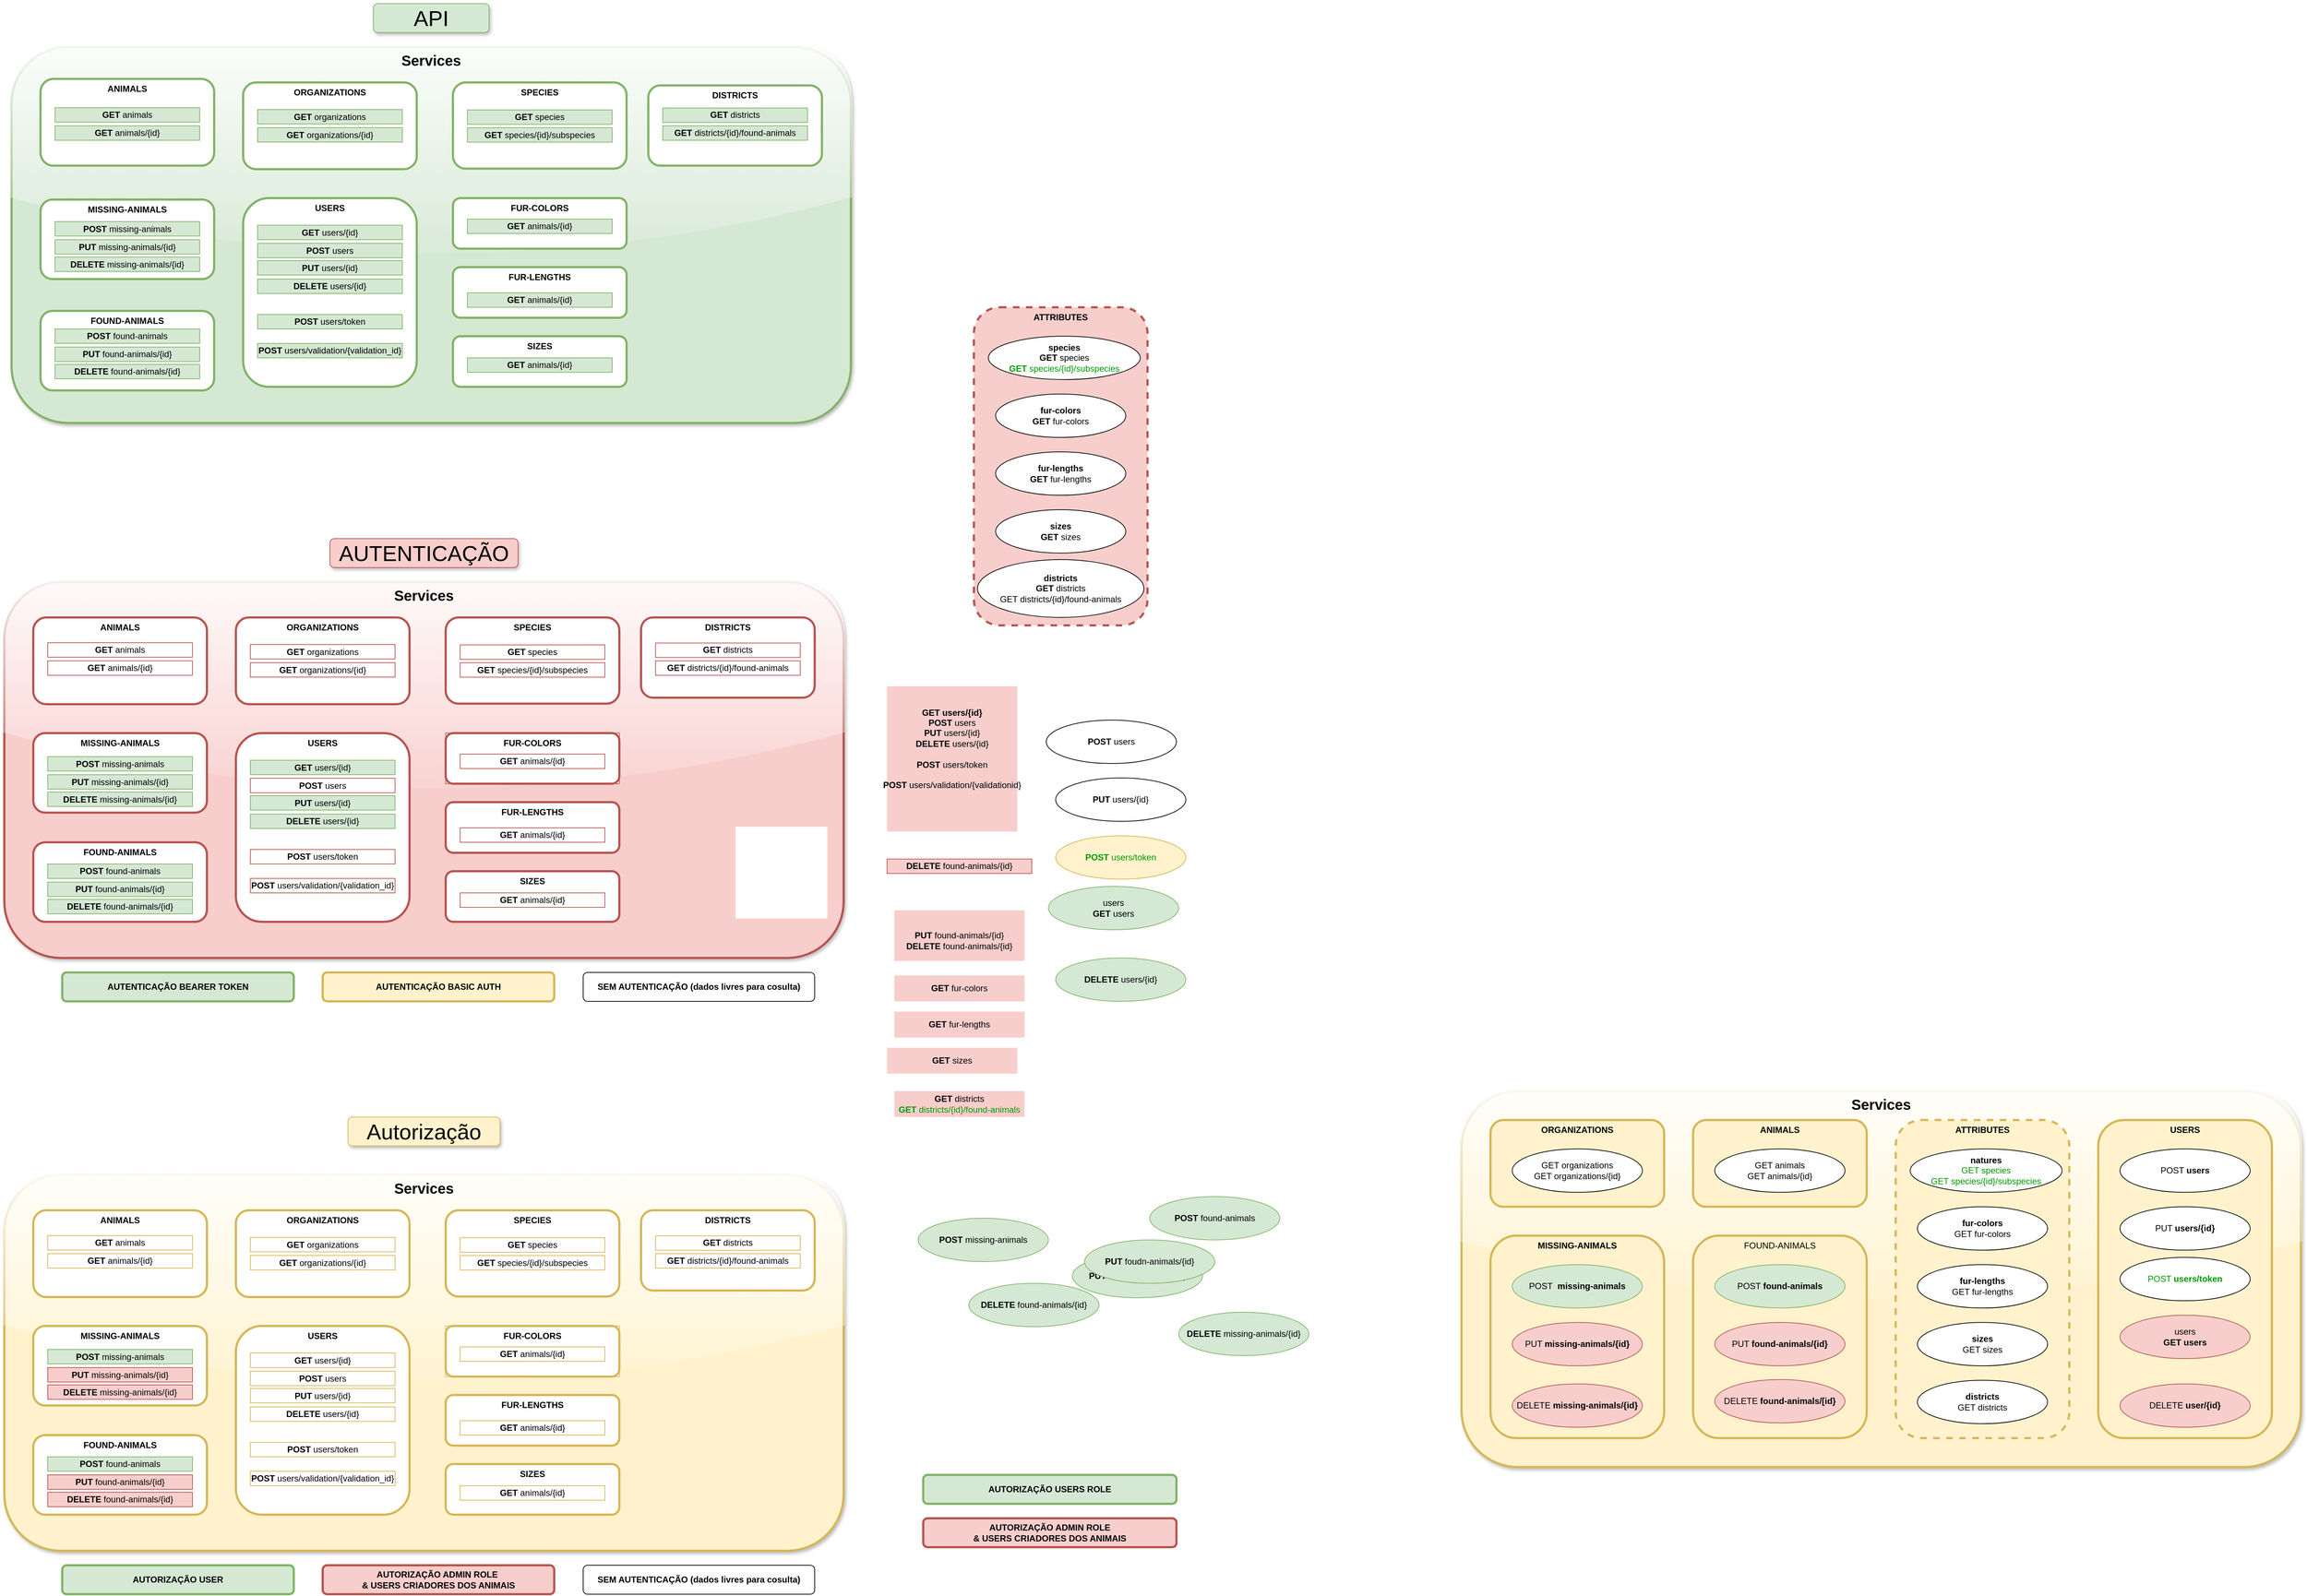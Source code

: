 <mxfile version="12.9.13" type="device"><diagram id="he8Y9W-l-CtBFMt19x_J" name="Page-1"><mxGraphModel dx="3464" dy="1343" grid="1" gridSize="10" guides="1" tooltips="1" connect="1" arrows="1" fold="1" page="1" pageScale="1" pageWidth="827" pageHeight="1169" math="0" shadow="0"><root><mxCell id="0"/><mxCell id="1" parent="0"/><mxCell id="2PmF6Wx8AGMX61B_a49G-37" value="API" style="text;html=1;strokeColor=#82b366;fillColor=#d5e8d4;align=center;verticalAlign=middle;whiteSpace=wrap;rounded=1;fontSize=30;glass=0;shadow=1;comic=0;" parent="1" vertex="1"><mxGeometry x="-1090" y="60" width="160" height="40" as="geometry"/></mxCell><mxCell id="37oF7Rack4nsO3wwHJq0-63" value="&lt;font style=&quot;font-size: 20px&quot;&gt;&lt;b&gt;Services&lt;/b&gt;&lt;/font&gt;" style="rounded=1;whiteSpace=wrap;html=1;strokeWidth=3;fillColor=#f8cecc;verticalAlign=top;strokeColor=#b85450;glass=1;shadow=1;comic=0;" parent="1" vertex="1"><mxGeometry x="-1600" y="860" width="1160" height="520" as="geometry"/></mxCell><mxCell id="37oF7Rack4nsO3wwHJq0-65" value="&lt;b&gt;DELETE&amp;nbsp;&lt;/b&gt;missing-animals/{id}" style="ellipse;whiteSpace=wrap;html=1;fillColor=#d5e8d4;strokeColor=#82b366;" parent="1" vertex="1"><mxGeometry x="23" y="1870" width="180" height="60" as="geometry"/></mxCell><mxCell id="37oF7Rack4nsO3wwHJq0-78" value="&lt;b&gt;ATTRIBUTES&lt;/b&gt;" style="rounded=1;whiteSpace=wrap;html=1;fillColor=#f8cecc;strokeColor=#b85450;strokeWidth=3;verticalAlign=top;dashed=1;" parent="1" vertex="1"><mxGeometry x="-260" y="480" width="240" height="440" as="geometry"/></mxCell><mxCell id="37oF7Rack4nsO3wwHJq0-79" value="&lt;b&gt;species&lt;/b&gt;&lt;br&gt;&lt;b&gt;GET &lt;/b&gt;species&lt;br&gt;&lt;font color=&quot;#009900&quot;&gt;&lt;b&gt;GET &lt;/b&gt;species/{id}/subspecies&lt;/font&gt;" style="ellipse;whiteSpace=wrap;html=1;" parent="1" vertex="1"><mxGeometry x="-240" y="520" width="210" height="60" as="geometry"/></mxCell><mxCell id="37oF7Rack4nsO3wwHJq0-80" value="&lt;b&gt;fur-lengths&lt;/b&gt;&lt;br&gt;&lt;b&gt;GET&lt;/b&gt; fur-lengths" style="ellipse;whiteSpace=wrap;html=1;" parent="1" vertex="1"><mxGeometry x="-230" y="680" width="180" height="60" as="geometry"/></mxCell><mxCell id="37oF7Rack4nsO3wwHJq0-81" value="&lt;b&gt;fur-colors&lt;/b&gt;&lt;br&gt;&lt;b&gt;GET &lt;/b&gt;fur-colors" style="ellipse;whiteSpace=wrap;html=1;" parent="1" vertex="1"><mxGeometry x="-230" y="600" width="180" height="60" as="geometry"/></mxCell><mxCell id="37oF7Rack4nsO3wwHJq0-82" value="&lt;b&gt;sizes&lt;/b&gt;&lt;br&gt;&lt;b&gt;GET &lt;/b&gt;sizes" style="ellipse;whiteSpace=wrap;html=1;" parent="1" vertex="1"><mxGeometry x="-230" y="760" width="180" height="60" as="geometry"/></mxCell><mxCell id="37oF7Rack4nsO3wwHJq0-83" value="&lt;b&gt;districts&lt;/b&gt;&lt;br&gt;&lt;b&gt;GET &lt;/b&gt;districts&lt;br&gt;GET districts/{id}/found-animals" style="ellipse;whiteSpace=wrap;html=1;" parent="1" vertex="1"><mxGeometry x="-255" y="829" width="230" height="80" as="geometry"/></mxCell><mxCell id="37oF7Rack4nsO3wwHJq0-85" value="&lt;b&gt;POST&amp;nbsp;&lt;/b&gt;users" style="ellipse;whiteSpace=wrap;html=1;" parent="1" vertex="1"><mxGeometry x="-160" y="1051" width="180" height="60" as="geometry"/></mxCell><mxCell id="37oF7Rack4nsO3wwHJq0-86" value="&lt;b&gt;DELETE &lt;/b&gt;users/{id}" style="ellipse;whiteSpace=wrap;html=1;fillColor=#d5e8d4;strokeColor=#82b366;" parent="1" vertex="1"><mxGeometry x="-147" y="1380" width="180" height="60" as="geometry"/></mxCell><mxCell id="37oF7Rack4nsO3wwHJq0-87" value="&lt;b&gt;PUT&amp;nbsp;&lt;/b&gt;users/{id}" style="ellipse;whiteSpace=wrap;html=1;" parent="1" vertex="1"><mxGeometry x="-147" y="1131" width="180" height="60" as="geometry"/></mxCell><mxCell id="37oF7Rack4nsO3wwHJq0-88" value="&lt;b&gt;POST &lt;/b&gt;users/token" style="ellipse;whiteSpace=wrap;html=1;fillColor=#fff2cc;strokeColor=#d6b656;fontColor=#009900;" parent="1" vertex="1"><mxGeometry x="-147" y="1211" width="180" height="60" as="geometry"/></mxCell><mxCell id="37oF7Rack4nsO3wwHJq0-89" value="users&lt;br&gt;&lt;b&gt;GET&lt;/b&gt; users" style="ellipse;whiteSpace=wrap;html=1;fillColor=#d5e8d4;strokeColor=#82b366;" parent="1" vertex="1"><mxGeometry x="-157" y="1281" width="180" height="60" as="geometry"/></mxCell><mxCell id="37oF7Rack4nsO3wwHJq0-90" value="&lt;b&gt;POST &lt;/b&gt;missing-animals" style="ellipse;whiteSpace=wrap;html=1;fillColor=#d5e8d4;strokeColor=#82b366;" parent="1" vertex="1"><mxGeometry x="-337" y="1740" width="180" height="60" as="geometry"/></mxCell><mxCell id="37oF7Rack4nsO3wwHJq0-91" value="&lt;b&gt;PUT&amp;nbsp;&lt;/b&gt;missing-animals/{id}" style="ellipse;whiteSpace=wrap;html=1;fillColor=#d5e8d4;strokeColor=#82b366;" parent="1" vertex="1"><mxGeometry x="-124" y="1790" width="180" height="60" as="geometry"/></mxCell><mxCell id="37oF7Rack4nsO3wwHJq0-75" value="&lt;b&gt;POST &lt;/b&gt;found-animals" style="ellipse;whiteSpace=wrap;html=1;fillColor=#d5e8d4;strokeColor=#82b366;" parent="1" vertex="1"><mxGeometry x="-17" y="1710" width="180" height="60" as="geometry"/></mxCell><mxCell id="37oF7Rack4nsO3wwHJq0-76" value="&lt;b&gt;DELETE &lt;/b&gt;found-animals/{id}" style="ellipse;whiteSpace=wrap;html=1;fillColor=#d5e8d4;strokeColor=#82b366;" parent="1" vertex="1"><mxGeometry x="-267" y="1830" width="180" height="60" as="geometry"/></mxCell><mxCell id="37oF7Rack4nsO3wwHJq0-77" value="&lt;b&gt;PUT&amp;nbsp;&lt;/b&gt;foudn-animals/{id}" style="ellipse;whiteSpace=wrap;html=1;fillColor=#d5e8d4;strokeColor=#82b366;" parent="1" vertex="1"><mxGeometry x="-107" y="1770" width="180" height="60" as="geometry"/></mxCell><mxCell id="37oF7Rack4nsO3wwHJq0-93" value="&lt;font style=&quot;font-size: 20px&quot;&gt;&lt;b&gt;Services&lt;/b&gt;&lt;/font&gt;" style="rounded=1;whiteSpace=wrap;html=1;strokeWidth=3;fillColor=#fff2cc;verticalAlign=top;strokeColor=#d6b656;glass=1;shadow=1;comic=0;" parent="1" vertex="1"><mxGeometry x="414" y="1564.16" width="1160" height="520" as="geometry"/></mxCell><mxCell id="37oF7Rack4nsO3wwHJq0-94" value="&lt;b&gt;MISSING-ANIMALS&lt;/b&gt;" style="rounded=1;whiteSpace=wrap;html=1;fillColor=#fff2cc;strokeColor=#d6b656;strokeWidth=3;verticalAlign=top;" parent="1" vertex="1"><mxGeometry x="454" y="1764.16" width="240" height="280" as="geometry"/></mxCell><mxCell id="37oF7Rack4nsO3wwHJq0-95" value="DELETE &lt;b&gt;missing-animals/{id}&lt;/b&gt;" style="ellipse;whiteSpace=wrap;html=1;fillColor=#f8cecc;strokeColor=#b85450;" parent="1" vertex="1"><mxGeometry x="484" y="1969.16" width="180" height="60" as="geometry"/></mxCell><mxCell id="37oF7Rack4nsO3wwHJq0-96" value="" style="group;strokeColor=none;" parent="1" vertex="1" connectable="0"><mxGeometry x="734" y="1604.16" width="240" height="120" as="geometry"/></mxCell><mxCell id="37oF7Rack4nsO3wwHJq0-97" value="&lt;b&gt;ANIMALS&lt;/b&gt;" style="rounded=1;whiteSpace=wrap;html=1;fillColor=#fff2cc;strokeColor=#d6b656;strokeWidth=3;verticalAlign=top;" parent="37oF7Rack4nsO3wwHJq0-96" vertex="1"><mxGeometry width="240" height="120" as="geometry"/></mxCell><mxCell id="37oF7Rack4nsO3wwHJq0-98" value="GET animals&lt;br&gt;GET animals/{id}" style="ellipse;whiteSpace=wrap;html=1;" parent="37oF7Rack4nsO3wwHJq0-96" vertex="1"><mxGeometry x="30" y="40" width="180" height="60" as="geometry"/></mxCell><mxCell id="37oF7Rack4nsO3wwHJq0-99" value="ORGANIZATIONS" style="group;fillColor=#fff2cc;strokeColor=#d6b656;fontStyle=1;strokeWidth=3;rounded=1;" parent="1" vertex="1" connectable="0"><mxGeometry x="454" y="1604.16" width="240" height="120" as="geometry"/></mxCell><mxCell id="37oF7Rack4nsO3wwHJq0-100" value="Autorização" style="text;html=1;strokeColor=#d6b656;fillColor=#fff2cc;align=center;verticalAlign=middle;whiteSpace=wrap;rounded=1;fontSize=30;glass=0;shadow=1;comic=0;" parent="1" vertex="1"><mxGeometry x="-1125" y="1600" width="210" height="40" as="geometry"/></mxCell><mxCell id="37oF7Rack4nsO3wwHJq0-101" value="FOUND-ANIMALS" style="group;fillColor=#fff2cc;strokeColor=#d6b656;rounded=1;strokeWidth=3;" parent="1" vertex="1" connectable="0"><mxGeometry x="734" y="1764.16" width="240" height="280" as="geometry"/></mxCell><mxCell id="37oF7Rack4nsO3wwHJq0-102" value="&lt;b&gt;ATTRIBUTES&lt;/b&gt;" style="rounded=1;whiteSpace=wrap;html=1;fillColor=#fff2cc;strokeColor=#d6b656;strokeWidth=3;verticalAlign=top;dashed=1;" parent="1" vertex="1"><mxGeometry x="1014" y="1604.16" width="240" height="440" as="geometry"/></mxCell><mxCell id="37oF7Rack4nsO3wwHJq0-103" value="&lt;b&gt;natures&lt;/b&gt;&lt;br&gt;&lt;font color=&quot;#009900&quot;&gt;GET species&lt;/font&gt;&lt;br&gt;&lt;font color=&quot;#009900&quot;&gt;GET species/{id}/subspecies&lt;/font&gt;" style="ellipse;whiteSpace=wrap;html=1;" parent="1" vertex="1"><mxGeometry x="1034" y="1644.16" width="210" height="60" as="geometry"/></mxCell><mxCell id="37oF7Rack4nsO3wwHJq0-104" value="&lt;b&gt;fur-lengths&lt;/b&gt;&lt;br&gt;GET fur-lengths" style="ellipse;whiteSpace=wrap;html=1;" parent="1" vertex="1"><mxGeometry x="1044" y="1804.16" width="180" height="60" as="geometry"/></mxCell><mxCell id="37oF7Rack4nsO3wwHJq0-105" value="&lt;b&gt;fur-colors&lt;/b&gt;&lt;br&gt;GET fur-colors" style="ellipse;whiteSpace=wrap;html=1;" parent="1" vertex="1"><mxGeometry x="1044" y="1724.16" width="180" height="60" as="geometry"/></mxCell><mxCell id="37oF7Rack4nsO3wwHJq0-106" value="&lt;b&gt;sizes&lt;/b&gt;&lt;br&gt;GET sizes" style="ellipse;whiteSpace=wrap;html=1;" parent="1" vertex="1"><mxGeometry x="1044" y="1884.16" width="180" height="60" as="geometry"/></mxCell><mxCell id="37oF7Rack4nsO3wwHJq0-107" value="&lt;b&gt;districts&lt;/b&gt;&lt;br&gt;GET districts" style="ellipse;whiteSpace=wrap;html=1;" parent="1" vertex="1"><mxGeometry x="1044" y="1964.16" width="180" height="60" as="geometry"/></mxCell><mxCell id="37oF7Rack4nsO3wwHJq0-108" value="&lt;b&gt;USERS&lt;/b&gt;" style="rounded=1;whiteSpace=wrap;html=1;fillColor=#fff2cc;strokeColor=#d6b656;strokeWidth=3;verticalAlign=top;" parent="1" vertex="1"><mxGeometry x="1294" y="1604.16" width="240" height="440" as="geometry"/></mxCell><mxCell id="37oF7Rack4nsO3wwHJq0-109" value="POST &lt;b&gt;users&lt;/b&gt;" style="ellipse;whiteSpace=wrap;html=1;" parent="1" vertex="1"><mxGeometry x="1324" y="1644.16" width="180" height="60" as="geometry"/></mxCell><mxCell id="37oF7Rack4nsO3wwHJq0-110" value="DELETE &lt;b&gt;user/{id}&lt;/b&gt;" style="ellipse;whiteSpace=wrap;html=1;fillColor=#f8cecc;strokeColor=#b85450;" parent="1" vertex="1"><mxGeometry x="1324" y="1969.16" width="180" height="60" as="geometry"/></mxCell><mxCell id="37oF7Rack4nsO3wwHJq0-111" value="PUT &lt;b&gt;users/{id}&lt;/b&gt;" style="ellipse;whiteSpace=wrap;html=1;" parent="1" vertex="1"><mxGeometry x="1324" y="1724.16" width="180" height="60" as="geometry"/></mxCell><mxCell id="37oF7Rack4nsO3wwHJq0-112" value="&lt;font color=&quot;#009900&quot;&gt;POST &lt;b&gt;users/token&lt;/b&gt;&lt;/font&gt;" style="ellipse;whiteSpace=wrap;html=1;" parent="1" vertex="1"><mxGeometry x="1324" y="1794.16" width="180" height="60" as="geometry"/></mxCell><mxCell id="37oF7Rack4nsO3wwHJq0-113" value="users&lt;br&gt;&lt;b&gt;GET users&lt;/b&gt;" style="ellipse;whiteSpace=wrap;html=1;fillColor=#f8cecc;strokeColor=#b85450;" parent="1" vertex="1"><mxGeometry x="1324" y="1874.16" width="180" height="60" as="geometry"/></mxCell><mxCell id="37oF7Rack4nsO3wwHJq0-114" value="POST&amp;nbsp;&lt;b&gt;&amp;nbsp;missing-animals&lt;/b&gt;" style="ellipse;whiteSpace=wrap;html=1;fillColor=#d5e8d4;strokeColor=#82b366;" parent="1" vertex="1"><mxGeometry x="484" y="1804.16" width="180" height="60" as="geometry"/></mxCell><mxCell id="37oF7Rack4nsO3wwHJq0-115" value="PUT &lt;b&gt;missing-animals/{id}&lt;/b&gt;" style="ellipse;whiteSpace=wrap;html=1;fillColor=#f8cecc;strokeColor=#b85450;" parent="1" vertex="1"><mxGeometry x="484" y="1884.16" width="180" height="60" as="geometry"/></mxCell><mxCell id="37oF7Rack4nsO3wwHJq0-116" value="POST &lt;b&gt;found-animals&lt;/b&gt;" style="ellipse;whiteSpace=wrap;html=1;fillColor=#d5e8d4;strokeColor=#82b366;" parent="1" vertex="1"><mxGeometry x="764" y="1804.16" width="180" height="60" as="geometry"/></mxCell><mxCell id="37oF7Rack4nsO3wwHJq0-117" value="DELETE &lt;b&gt;found-animals/[id}&lt;/b&gt;" style="ellipse;whiteSpace=wrap;html=1;fillColor=#f8cecc;strokeColor=#b85450;" parent="1" vertex="1"><mxGeometry x="764" y="1963.16" width="180" height="60" as="geometry"/></mxCell><mxCell id="37oF7Rack4nsO3wwHJq0-118" value="PUT &lt;b&gt;found-animals/{id}&lt;/b&gt;" style="ellipse;whiteSpace=wrap;html=1;fillColor=#f8cecc;strokeColor=#b85450;" parent="1" vertex="1"><mxGeometry x="764" y="1884.16" width="180" height="60" as="geometry"/></mxCell><mxCell id="37oF7Rack4nsO3wwHJq0-119" value="GET organizations&lt;br&gt;GET organizations/{id}" style="ellipse;whiteSpace=wrap;html=1;" parent="1" vertex="1"><mxGeometry x="484" y="1644.16" width="180" height="60" as="geometry"/></mxCell><mxCell id="37oF7Rack4nsO3wwHJq0-121" value="&lt;b&gt;AUTENTICAÇÃO BEARER TOKEN&lt;/b&gt;" style="rounded=1;whiteSpace=wrap;html=1;strokeColor=#82b366;strokeWidth=3;fillColor=#d5e8d4;" parent="1" vertex="1"><mxGeometry x="-1520" y="1400" width="320" height="40" as="geometry"/></mxCell><mxCell id="37oF7Rack4nsO3wwHJq0-122" value="&lt;b&gt;AUTENTICAÇÃO BASIC AUTH&lt;/b&gt;" style="rounded=1;whiteSpace=wrap;html=1;strokeColor=#d6b656;strokeWidth=3;fillColor=#fff2cc;" parent="1" vertex="1"><mxGeometry x="-1160" y="1400" width="320" height="40" as="geometry"/></mxCell><mxCell id="37oF7Rack4nsO3wwHJq0-123" value="&lt;b&gt;AUTORIZAÇÃO USERS ROLE&lt;/b&gt;" style="rounded=1;whiteSpace=wrap;html=1;strokeColor=#82b366;strokeWidth=3;fillColor=#d5e8d4;" parent="1" vertex="1"><mxGeometry x="-330" y="2095" width="350" height="40" as="geometry"/></mxCell><mxCell id="37oF7Rack4nsO3wwHJq0-124" value="&lt;b&gt;SEM AUTENTICAÇÃO (dados livres para cosulta)&lt;/b&gt;" style="rounded=1;whiteSpace=wrap;html=1;strokeWidth=1;" parent="1" vertex="1"><mxGeometry x="-800" y="1400" width="320" height="40" as="geometry"/></mxCell><mxCell id="37oF7Rack4nsO3wwHJq0-125" value="&lt;b&gt;AUTORIZAÇÃO ADMIN ROLE &lt;br&gt;&amp;amp; USERS CRIADORES DOS ANIMAIS&lt;/b&gt;" style="rounded=1;whiteSpace=wrap;html=1;strokeColor=#b85450;strokeWidth=3;fillColor=#f8cecc;" parent="1" vertex="1"><mxGeometry x="-330" y="2155" width="350" height="40" as="geometry"/></mxCell><mxCell id="37oF7Rack4nsO3wwHJq0-69" value="ORGANIZATIONS" style="group;fillColor=#ffffff;strokeColor=#b85450;fontStyle=1;strokeWidth=3;rounded=1;" parent="1" vertex="1" connectable="0"><mxGeometry x="-1280" y="909" width="240" height="120" as="geometry"/></mxCell><mxCell id="CAPieHyTuiLY9jVeE-5O-57" value="&lt;b&gt;GET&amp;nbsp;&lt;/b&gt;organizations" style="rounded=0;whiteSpace=wrap;html=1;strokeWidth=1;fontSize=12;align=center;fillColor=none;strokeColor=#b85450;" vertex="1" parent="1"><mxGeometry x="-1260" y="946.5" width="200" height="20" as="geometry"/></mxCell><mxCell id="CAPieHyTuiLY9jVeE-5O-58" value="&lt;b&gt;GET&amp;nbsp;&lt;/b&gt;&lt;span&gt;organizations/{id}&lt;/span&gt;" style="rounded=0;whiteSpace=wrap;html=1;strokeWidth=1;fillColor=none;fontSize=12;align=center;strokeColor=#b85450;" vertex="1" parent="1"><mxGeometry x="-1260" y="971.5" width="200" height="20" as="geometry"/></mxCell><mxCell id="CAPieHyTuiLY9jVeE-5O-64" value="&lt;b&gt;DELETE&amp;nbsp;&lt;/b&gt;found-animals/{id}" style="rounded=0;whiteSpace=wrap;html=1;strokeWidth=1;fillColor=#f8cecc;fontSize=12;align=center;strokeColor=#b85450;" vertex="1" parent="1"><mxGeometry x="-380" y="1243.16" width="200" height="20" as="geometry"/></mxCell><mxCell id="CAPieHyTuiLY9jVeE-5O-4" value="&lt;b&gt;&lt;br&gt;&lt;/b&gt;&lt;b&gt;PUT&amp;nbsp;&lt;/b&gt;&lt;span&gt;found-animals/{id}&lt;/span&gt;&lt;b&gt;&lt;br&gt;DELETE&amp;nbsp;&lt;/b&gt;&lt;span&gt;found-animals/{id}&lt;/span&gt;" style="rounded=0;whiteSpace=wrap;html=1;strokeWidth=3;fontSize=12;align=center;fillColor=#f8cecc;strokeColor=none;" vertex="1" parent="1"><mxGeometry x="-370" y="1314.16" width="180" height="70" as="geometry"/></mxCell><mxCell id="CAPieHyTuiLY9jVeE-5O-13" value="&lt;b&gt;GET users/{id}&lt;br&gt;POST&amp;nbsp;&lt;/b&gt;users&lt;br&gt;&lt;b&gt;PUT&amp;nbsp;&lt;/b&gt;users/{id}&lt;br&gt;&lt;b&gt;DELETE&amp;nbsp;&lt;/b&gt;users/{id}&lt;br&gt;&lt;span&gt;&lt;br&gt;&lt;/span&gt;&lt;b&gt;POST&amp;nbsp;&lt;/b&gt;users/token&lt;br&gt;&lt;br&gt;&lt;b&gt;POST&lt;/b&gt;&amp;nbsp;users/validation/{validationid}&lt;br&gt;&lt;span&gt;&lt;br&gt;&lt;br&gt;&lt;/span&gt;" style="rounded=0;whiteSpace=wrap;html=1;strokeWidth=3;fontSize=12;align=center;fillColor=#f8cecc;strokeColor=none;" vertex="1" parent="1"><mxGeometry x="-380" y="1004.16" width="180" height="201" as="geometry"/></mxCell><mxCell id="CAPieHyTuiLY9jVeE-5O-36" value="&lt;b&gt;GET&amp;nbsp;&lt;/b&gt;fur-colors" style="rounded=0;whiteSpace=wrap;html=1;strokeWidth=3;fontSize=12;align=center;fillColor=#f8cecc;strokeColor=none;" vertex="1" parent="1"><mxGeometry x="-370" y="1404.163" width="180" height="35.837" as="geometry"/></mxCell><mxCell id="CAPieHyTuiLY9jVeE-5O-39" value="&lt;b&gt;GET&lt;/b&gt;&amp;nbsp;fur-lengths" style="rounded=0;whiteSpace=wrap;html=1;strokeWidth=3;fontSize=12;align=center;fillColor=#f8cecc;strokeColor=none;" vertex="1" parent="1"><mxGeometry x="-370" y="1454.163" width="180" height="35.837" as="geometry"/></mxCell><mxCell id="CAPieHyTuiLY9jVeE-5O-42" value="&lt;b&gt;GET&amp;nbsp;&lt;/b&gt;sizes" style="rounded=0;whiteSpace=wrap;html=1;strokeWidth=3;fontSize=12;align=center;fillColor=#f8cecc;strokeColor=none;" vertex="1" parent="1"><mxGeometry x="-380" y="1504.163" width="180" height="35.837" as="geometry"/></mxCell><mxCell id="CAPieHyTuiLY9jVeE-5O-16" value="&lt;b&gt;GET&amp;nbsp;&lt;/b&gt;districts&lt;br&gt;&lt;font color=&quot;#009900&quot;&gt;&lt;b&gt;GET &lt;/b&gt;districts/{id}/found-animals&lt;/font&gt;" style="rounded=0;whiteSpace=wrap;html=1;strokeWidth=3;fontSize=12;align=center;fillColor=#f8cecc;strokeColor=none;" vertex="1" parent="1"><mxGeometry x="-370" y="1564.163" width="180" height="35.837" as="geometry"/></mxCell><mxCell id="CAPieHyTuiLY9jVeE-5O-84" value="&lt;font style=&quot;font-size: 20px&quot;&gt;&lt;b&gt;Services&lt;/b&gt;&lt;/font&gt;" style="rounded=1;whiteSpace=wrap;html=1;strokeWidth=3;fillColor=#d5e8d4;verticalAlign=top;strokeColor=#82b366;glass=1;shadow=1;comic=0;" vertex="1" parent="1"><mxGeometry x="-1590" y="120" width="1160" height="520" as="geometry"/></mxCell><mxCell id="CAPieHyTuiLY9jVeE-5O-125" value="ORGANIZATIONS" style="group;fontStyle=1;strokeWidth=3;rounded=1;fillColor=#ffffff;strokeColor=#82b366;" vertex="1" connectable="0" parent="1"><mxGeometry x="-1270" y="169" width="240" height="120" as="geometry"/></mxCell><mxCell id="CAPieHyTuiLY9jVeE-5O-126" value="&lt;b&gt;GET&amp;nbsp;&lt;/b&gt;organizations" style="rounded=0;whiteSpace=wrap;html=1;strokeWidth=1;fontSize=12;align=center;fillColor=#d5e8d4;strokeColor=#82b366;" vertex="1" parent="1"><mxGeometry x="-1250" y="206.5" width="200" height="20" as="geometry"/></mxCell><mxCell id="CAPieHyTuiLY9jVeE-5O-127" value="&lt;b&gt;GET&amp;nbsp;&lt;/b&gt;&lt;span&gt;organizations/{id}&lt;/span&gt;" style="rounded=0;whiteSpace=wrap;html=1;strokeWidth=1;fillColor=#d5e8d4;fontSize=12;align=center;strokeColor=#82b366;" vertex="1" parent="1"><mxGeometry x="-1250" y="231.5" width="200" height="20" as="geometry"/></mxCell><mxCell id="CAPieHyTuiLY9jVeE-5O-96" value="DISTRICTS" style="group;fillColor=#ffffff;strokeColor=#82b366;fontStyle=1;strokeWidth=3;rounded=1;" vertex="1" connectable="0" parent="1"><mxGeometry x="-710" y="173.15" width="240" height="111" as="geometry"/></mxCell><mxCell id="CAPieHyTuiLY9jVeE-5O-97" value="&lt;b&gt;GET&amp;nbsp;&lt;/b&gt;districts" style="rounded=0;whiteSpace=wrap;html=1;strokeWidth=1;fontSize=12;align=center;fillColor=#d5e8d4;strokeColor=#82b366;" vertex="1" parent="1"><mxGeometry x="-690" y="204.39" width="200" height="20" as="geometry"/></mxCell><mxCell id="CAPieHyTuiLY9jVeE-5O-98" value="&lt;b&gt;GET&amp;nbsp;&lt;/b&gt;&lt;span&gt;districts/{id}/found-animals&lt;/span&gt;" style="rounded=0;whiteSpace=wrap;html=1;strokeWidth=1;fillColor=#d5e8d4;fontSize=12;align=center;strokeColor=#82b366;" vertex="1" parent="1"><mxGeometry x="-690" y="229" width="200" height="20" as="geometry"/></mxCell><mxCell id="CAPieHyTuiLY9jVeE-5O-110" value="SPECIES" style="group;fillColor=#ffffff;strokeColor=#82b366;fontStyle=1;strokeWidth=3;rounded=1;" vertex="1" connectable="0" parent="1"><mxGeometry x="-980" y="169" width="240" height="119.296" as="geometry"/></mxCell><mxCell id="CAPieHyTuiLY9jVeE-5O-111" value="&lt;b&gt;GET&amp;nbsp;&lt;/b&gt;species" style="rounded=0;whiteSpace=wrap;html=1;strokeWidth=1;fontSize=12;align=center;fillColor=#d5e8d4;strokeColor=#82b366;" vertex="1" parent="1"><mxGeometry x="-960" y="207" width="200" height="20" as="geometry"/></mxCell><mxCell id="CAPieHyTuiLY9jVeE-5O-112" value="&lt;b&gt;GET&amp;nbsp;&lt;/b&gt;&lt;span&gt;species/{id}/subspecies&lt;/span&gt;" style="rounded=0;whiteSpace=wrap;html=1;strokeWidth=1;fillColor=#d5e8d4;fontSize=12;align=center;strokeColor=#82b366;" vertex="1" parent="1"><mxGeometry x="-960" y="231.61" width="200" height="20" as="geometry"/></mxCell><mxCell id="CAPieHyTuiLY9jVeE-5O-122" value="&lt;b&gt;ANIMALS&lt;/b&gt;" style="rounded=1;whiteSpace=wrap;html=1;fillColor=#ffffff;strokeColor=#82b366;strokeWidth=3;verticalAlign=top;" vertex="1" parent="1"><mxGeometry x="-1550" y="164.15" width="240" height="120" as="geometry"/></mxCell><mxCell id="CAPieHyTuiLY9jVeE-5O-123" value="&lt;b&gt;GET&amp;nbsp;&lt;/b&gt;animals" style="rounded=0;whiteSpace=wrap;html=1;strokeWidth=1;fontSize=12;align=center;fillColor=#d5e8d4;strokeColor=#82b366;" vertex="1" parent="1"><mxGeometry x="-1530" y="204" width="200" height="20" as="geometry"/></mxCell><mxCell id="CAPieHyTuiLY9jVeE-5O-124" value="&lt;b&gt;GET&amp;nbsp;&lt;/b&gt;&lt;span&gt;animals/{id}&lt;/span&gt;" style="rounded=0;whiteSpace=wrap;html=1;strokeWidth=1;fillColor=#d5e8d4;fontSize=12;align=center;strokeColor=#82b366;" vertex="1" parent="1"><mxGeometry x="-1530" y="229" width="200" height="20" as="geometry"/></mxCell><mxCell id="CAPieHyTuiLY9jVeE-5O-91" value="FOUND-ANIMALS" style="group;fillColor=#ffffff;strokeColor=#82b366;rounded=1;strokeWidth=3;fontStyle=1" vertex="1" connectable="0" parent="1"><mxGeometry x="-1550" y="485" width="240" height="110" as="geometry"/></mxCell><mxCell id="CAPieHyTuiLY9jVeE-5O-92" value="&lt;b&gt;POST&amp;nbsp;&lt;/b&gt;found-animals" style="rounded=0;whiteSpace=wrap;html=1;strokeWidth=1;fontSize=12;align=center;fillColor=#d5e8d4;strokeColor=#82b366;" vertex="1" parent="1"><mxGeometry x="-1530" y="510" width="200" height="20" as="geometry"/></mxCell><mxCell id="CAPieHyTuiLY9jVeE-5O-93" value="&lt;b&gt;PUT&amp;nbsp;&lt;/b&gt;found-animals/{id}" style="rounded=0;whiteSpace=wrap;html=1;strokeWidth=1;fillColor=#d5e8d4;fontSize=12;align=center;strokeColor=#82b366;" vertex="1" parent="1"><mxGeometry x="-1530" y="535" width="200" height="20" as="geometry"/></mxCell><mxCell id="CAPieHyTuiLY9jVeE-5O-94" value="&lt;b&gt;DELETE&amp;nbsp;&lt;/b&gt;found-animals/{id}" style="rounded=0;whiteSpace=wrap;html=1;strokeWidth=1;fillColor=#d5e8d4;fontSize=12;align=center;strokeColor=#82b366;" vertex="1" parent="1"><mxGeometry x="-1530" y="559" width="200" height="20" as="geometry"/></mxCell><mxCell id="CAPieHyTuiLY9jVeE-5O-114" value="&lt;b&gt;USERS&lt;/b&gt;" style="rounded=1;whiteSpace=wrap;html=1;fillColor=#ffffff;strokeColor=#82b366;strokeWidth=3;verticalAlign=top;" vertex="1" parent="1"><mxGeometry x="-1270" y="329" width="240" height="261" as="geometry"/></mxCell><mxCell id="CAPieHyTuiLY9jVeE-5O-115" value="&lt;b&gt;GET &lt;/b&gt;users/{id}" style="rounded=0;whiteSpace=wrap;html=1;strokeWidth=1;fontSize=12;align=center;fillColor=#d5e8d4;strokeColor=#82b366;" vertex="1" parent="1"><mxGeometry x="-1250" y="366.5" width="200" height="20" as="geometry"/></mxCell><mxCell id="CAPieHyTuiLY9jVeE-5O-116" value="&lt;b&gt;POST&amp;nbsp;&lt;/b&gt;users" style="rounded=0;whiteSpace=wrap;html=1;strokeWidth=1;fillColor=#d5e8d4;fontSize=12;align=center;strokeColor=#82b366;" vertex="1" parent="1"><mxGeometry x="-1250" y="391.5" width="200" height="20" as="geometry"/></mxCell><mxCell id="CAPieHyTuiLY9jVeE-5O-117" value="&lt;b&gt;PUT&amp;nbsp;&lt;/b&gt;users/{id}" style="rounded=0;whiteSpace=wrap;html=1;strokeWidth=1;fillColor=#d5e8d4;fontSize=12;align=center;strokeColor=#82b366;" vertex="1" parent="1"><mxGeometry x="-1250" y="415.5" width="200" height="20" as="geometry"/></mxCell><mxCell id="CAPieHyTuiLY9jVeE-5O-118" value="&lt;b&gt;DELETE&amp;nbsp;&lt;/b&gt;users/{id}" style="rounded=0;whiteSpace=wrap;html=1;strokeWidth=1;fontSize=12;align=center;fillColor=#d5e8d4;strokeColor=#82b366;" vertex="1" parent="1"><mxGeometry x="-1250" y="441" width="200" height="20" as="geometry"/></mxCell><mxCell id="CAPieHyTuiLY9jVeE-5O-119" value="&lt;b&gt;POST&amp;nbsp;&lt;/b&gt;users/token" style="rounded=0;whiteSpace=wrap;html=1;strokeWidth=1;fillColor=#d5e8d4;fontSize=12;align=center;strokeColor=#82b366;" vertex="1" parent="1"><mxGeometry x="-1250" y="490" width="200" height="20" as="geometry"/></mxCell><mxCell id="CAPieHyTuiLY9jVeE-5O-120" value="&lt;b&gt;POST&lt;/b&gt;&amp;nbsp;users/validation/{validation_id}" style="rounded=0;whiteSpace=wrap;html=1;strokeWidth=1;fillColor=#d5e8d4;fontSize=12;align=center;strokeColor=#82b366;" vertex="1" parent="1"><mxGeometry x="-1250" y="530" width="200" height="20" as="geometry"/></mxCell><mxCell id="CAPieHyTuiLY9jVeE-5O-101" value="FUR-COLORS" style="group;fillColor=#ffffff;strokeColor=#82b366;fontStyle=1;strokeWidth=3;rounded=1;" vertex="1" connectable="0" parent="1"><mxGeometry x="-980" y="329" width="240" height="70" as="geometry"/></mxCell><mxCell id="CAPieHyTuiLY9jVeE-5O-102" value="&lt;b&gt;GET&amp;nbsp;&lt;/b&gt;&lt;span&gt;animals/{id}&lt;/span&gt;" style="rounded=0;whiteSpace=wrap;html=1;strokeWidth=1;fillColor=#d5e8d4;fontSize=12;align=center;strokeColor=#82b366;" vertex="1" parent="1"><mxGeometry x="-960" y="358" width="200" height="20" as="geometry"/></mxCell><mxCell id="CAPieHyTuiLY9jVeE-5O-104" value="FUR-LENGTHS" style="group;fillColor=#ffffff;strokeColor=#82b366;fontStyle=1;strokeWidth=3;rounded=1;" vertex="1" connectable="0" parent="1"><mxGeometry x="-980" y="424.5" width="240" height="70" as="geometry"/></mxCell><mxCell id="CAPieHyTuiLY9jVeE-5O-105" value="&lt;b&gt;GET&amp;nbsp;&lt;/b&gt;&lt;span&gt;animals/{id}&lt;/span&gt;" style="rounded=0;whiteSpace=wrap;html=1;strokeWidth=1;fillColor=#d5e8d4;fontSize=12;align=center;strokeColor=#82b366;" vertex="1" parent="1"><mxGeometry x="-960" y="460" width="200" height="20" as="geometry"/></mxCell><mxCell id="CAPieHyTuiLY9jVeE-5O-107" value="SIZES" style="group;fillColor=#ffffff;strokeColor=#82b366;fontStyle=1;strokeWidth=3;rounded=1;" vertex="1" connectable="0" parent="1"><mxGeometry x="-980" y="520" width="240" height="70" as="geometry"/></mxCell><mxCell id="CAPieHyTuiLY9jVeE-5O-108" value="&lt;b&gt;GET&amp;nbsp;&lt;/b&gt;&lt;span&gt;animals/{id}&lt;/span&gt;" style="rounded=0;whiteSpace=wrap;html=1;strokeWidth=1;fillColor=#d5e8d4;fontSize=12;align=center;strokeColor=#82b366;" vertex="1" parent="1"><mxGeometry x="-960" y="550" width="200" height="20" as="geometry"/></mxCell><mxCell id="CAPieHyTuiLY9jVeE-5O-44" value="SPECIES" style="group;fillColor=#ffffff;strokeColor=#b85450;fontStyle=1;strokeWidth=3;rounded=1;" vertex="1" connectable="0" parent="1"><mxGeometry x="-990" y="909" width="240" height="119.296" as="geometry"/></mxCell><mxCell id="CAPieHyTuiLY9jVeE-5O-76" value="&lt;b&gt;GET&amp;nbsp;&lt;/b&gt;species" style="rounded=0;whiteSpace=wrap;html=1;strokeWidth=1;fontSize=12;align=center;fillColor=none;strokeColor=#b85450;" vertex="1" parent="1"><mxGeometry x="-970" y="947" width="200" height="20" as="geometry"/></mxCell><mxCell id="CAPieHyTuiLY9jVeE-5O-77" value="&lt;b&gt;GET&amp;nbsp;&lt;/b&gt;&lt;span&gt;species/{id}/subspecies&lt;/span&gt;" style="rounded=0;whiteSpace=wrap;html=1;strokeWidth=1;fillColor=none;fontSize=12;align=center;strokeColor=#b85450;" vertex="1" parent="1"><mxGeometry x="-970" y="971.61" width="200" height="20" as="geometry"/></mxCell><mxCell id="CAPieHyTuiLY9jVeE-5O-15" value="DISTRICTS" style="group;fillColor=#ffffff;strokeColor=#b85450;fontStyle=1;strokeWidth=3;rounded=1;" vertex="1" connectable="0" parent="1"><mxGeometry x="-720" y="909" width="240" height="111" as="geometry"/></mxCell><mxCell id="CAPieHyTuiLY9jVeE-5O-79" value="&lt;b&gt;GET&amp;nbsp;&lt;/b&gt;districts" style="rounded=0;whiteSpace=wrap;html=1;strokeWidth=1;fontSize=12;align=center;fillColor=none;strokeColor=#b85450;" vertex="1" parent="1"><mxGeometry x="-700" y="944.39" width="200" height="20" as="geometry"/></mxCell><mxCell id="CAPieHyTuiLY9jVeE-5O-80" value="&lt;b&gt;GET&amp;nbsp;&lt;/b&gt;&lt;span&gt;districts/{id}/found-animals&lt;/span&gt;" style="rounded=0;whiteSpace=wrap;html=1;strokeWidth=1;fillColor=none;fontSize=12;align=center;strokeColor=#b85450;" vertex="1" parent="1"><mxGeometry x="-700" y="969" width="200" height="20" as="geometry"/></mxCell><mxCell id="37oF7Rack4nsO3wwHJq0-67" value="&lt;b&gt;ANIMALS&lt;/b&gt;" style="rounded=1;whiteSpace=wrap;html=1;fillColor=#ffffff;strokeColor=#b85450;strokeWidth=3;verticalAlign=top;" parent="1" vertex="1"><mxGeometry x="-1560" y="909" width="240" height="120" as="geometry"/></mxCell><mxCell id="CAPieHyTuiLY9jVeE-5O-8" value="&lt;b&gt;GET&amp;nbsp;&lt;/b&gt;animals" style="rounded=0;whiteSpace=wrap;html=1;strokeWidth=1;fontSize=12;align=center;fillColor=none;strokeColor=#b85450;" vertex="1" parent="1"><mxGeometry x="-1540" y="944" width="200" height="20" as="geometry"/></mxCell><mxCell id="CAPieHyTuiLY9jVeE-5O-51" value="&lt;b&gt;GET&amp;nbsp;&lt;/b&gt;&lt;span&gt;animals/{id}&lt;/span&gt;" style="rounded=0;whiteSpace=wrap;html=1;strokeWidth=1;fillColor=none;fontSize=12;align=center;strokeColor=#b85450;" vertex="1" parent="1"><mxGeometry x="-1540" y="969" width="200" height="20" as="geometry"/></mxCell><mxCell id="37oF7Rack4nsO3wwHJq0-64" value="&lt;b&gt;MISSING-ANIMALS&lt;/b&gt;" style="rounded=1;whiteSpace=wrap;html=1;fillColor=#ffffff;strokeColor=#b85450;strokeWidth=3;verticalAlign=top;" parent="1" vertex="1"><mxGeometry x="-1560" y="1069" width="240" height="110" as="geometry"/></mxCell><mxCell id="CAPieHyTuiLY9jVeE-5O-59" value="&lt;b&gt;POST&amp;nbsp;&lt;/b&gt;missing-animals" style="rounded=0;whiteSpace=wrap;html=1;strokeWidth=1;fontSize=12;align=center;fillColor=#d5e8d4;strokeColor=#82b366;" vertex="1" parent="1"><mxGeometry x="-1540" y="1101.5" width="200" height="20" as="geometry"/></mxCell><mxCell id="CAPieHyTuiLY9jVeE-5O-60" value="&lt;b&gt;PUT&amp;nbsp;&lt;/b&gt;missing-animals/{id}" style="rounded=0;whiteSpace=wrap;html=1;strokeWidth=1;fillColor=#d5e8d4;fontSize=12;align=center;strokeColor=#82b366;" vertex="1" parent="1"><mxGeometry x="-1540" y="1126.5" width="200" height="20" as="geometry"/></mxCell><mxCell id="CAPieHyTuiLY9jVeE-5O-61" value="&lt;b&gt;DELETE&amp;nbsp;&lt;/b&gt;missing-animals/{id}" style="rounded=0;whiteSpace=wrap;html=1;strokeWidth=1;fillColor=#d5e8d4;fontSize=12;align=center;strokeColor=#82b366;" vertex="1" parent="1"><mxGeometry x="-1540" y="1150.5" width="200" height="20" as="geometry"/></mxCell><mxCell id="37oF7Rack4nsO3wwHJq0-73" value="FOUND-ANIMALS" style="group;fillColor=#ffffff;strokeColor=#b85450;rounded=1;strokeWidth=3;fontStyle=1" parent="1" vertex="1" connectable="0"><mxGeometry x="-1560" y="1220" width="240" height="110" as="geometry"/></mxCell><mxCell id="CAPieHyTuiLY9jVeE-5O-62" value="&lt;b&gt;POST&amp;nbsp;&lt;/b&gt;found-animals" style="rounded=0;whiteSpace=wrap;html=1;strokeWidth=1;fontSize=12;align=center;fillColor=#d5e8d4;strokeColor=#82b366;" vertex="1" parent="1"><mxGeometry x="-1540" y="1250" width="200" height="20" as="geometry"/></mxCell><mxCell id="CAPieHyTuiLY9jVeE-5O-63" value="&lt;b&gt;PUT&amp;nbsp;&lt;/b&gt;found-animals/{id}" style="rounded=0;whiteSpace=wrap;html=1;strokeWidth=1;fillColor=#d5e8d4;fontSize=12;align=center;strokeColor=#82b366;" vertex="1" parent="1"><mxGeometry x="-1540" y="1275" width="200" height="20" as="geometry"/></mxCell><mxCell id="CAPieHyTuiLY9jVeE-5O-65" value="&lt;b&gt;DELETE&amp;nbsp;&lt;/b&gt;found-animals/{id}" style="rounded=0;whiteSpace=wrap;html=1;strokeWidth=1;fillColor=#d5e8d4;fontSize=12;align=center;strokeColor=#82b366;" vertex="1" parent="1"><mxGeometry x="-1540" y="1299" width="200" height="20" as="geometry"/></mxCell><mxCell id="37oF7Rack4nsO3wwHJq0-84" value="&lt;b&gt;USERS&lt;/b&gt;" style="rounded=1;whiteSpace=wrap;html=1;fillColor=#ffffff;strokeColor=#b85450;strokeWidth=3;verticalAlign=top;" parent="1" vertex="1"><mxGeometry x="-1280" y="1069" width="240" height="261" as="geometry"/></mxCell><mxCell id="CAPieHyTuiLY9jVeE-5O-66" value="&lt;b&gt;GET &lt;/b&gt;users/{id}" style="rounded=0;whiteSpace=wrap;html=1;strokeWidth=1;fontSize=12;align=center;fillColor=#d5e8d4;strokeColor=#82b366;" vertex="1" parent="1"><mxGeometry x="-1260" y="1106.5" width="200" height="20" as="geometry"/></mxCell><mxCell id="CAPieHyTuiLY9jVeE-5O-67" value="&lt;b&gt;POST&amp;nbsp;&lt;/b&gt;users" style="rounded=0;whiteSpace=wrap;html=1;strokeWidth=1;fontSize=12;align=center;fillColor=none;strokeColor=#b85450;" vertex="1" parent="1"><mxGeometry x="-1260" y="1131.5" width="200" height="20" as="geometry"/></mxCell><mxCell id="CAPieHyTuiLY9jVeE-5O-68" value="&lt;b&gt;PUT&amp;nbsp;&lt;/b&gt;users/{id}" style="rounded=0;whiteSpace=wrap;html=1;strokeWidth=1;fillColor=#d5e8d4;fontSize=12;align=center;strokeColor=#82b366;" vertex="1" parent="1"><mxGeometry x="-1260" y="1155.5" width="200" height="20" as="geometry"/></mxCell><mxCell id="CAPieHyTuiLY9jVeE-5O-69" value="&lt;b&gt;DELETE&amp;nbsp;&lt;/b&gt;users/{id}" style="rounded=0;whiteSpace=wrap;html=1;strokeWidth=1;fontSize=12;align=center;fillColor=#d5e8d4;strokeColor=#82b366;" vertex="1" parent="1"><mxGeometry x="-1260" y="1181" width="200" height="20" as="geometry"/></mxCell><mxCell id="CAPieHyTuiLY9jVeE-5O-70" value="&lt;b&gt;POST&amp;nbsp;&lt;/b&gt;users/token" style="rounded=0;whiteSpace=wrap;html=1;strokeWidth=1;fontSize=12;align=center;fillColor=none;strokeColor=#b85450;" vertex="1" parent="1"><mxGeometry x="-1260" y="1230" width="200" height="20" as="geometry"/></mxCell><mxCell id="CAPieHyTuiLY9jVeE-5O-71" value="&lt;b&gt;POST&lt;/b&gt;&amp;nbsp;users/validation/{validation_id}" style="rounded=0;whiteSpace=wrap;html=1;strokeWidth=1;fontSize=12;align=center;fillColor=none;strokeColor=#b85450;" vertex="1" parent="1"><mxGeometry x="-1260" y="1270" width="200" height="20" as="geometry"/></mxCell><mxCell id="CAPieHyTuiLY9jVeE-5O-46" value="" style="group;fillColor=#ffffff;strokeColor=#b85450;" vertex="1" connectable="0" parent="1"><mxGeometry x="-990" y="1069" width="240" height="70" as="geometry"/></mxCell><mxCell id="CAPieHyTuiLY9jVeE-5O-38" value="FUR-LENGTHS" style="group;fillColor=#ffffff;strokeColor=#b85450;fontStyle=1;strokeWidth=3;rounded=1;" vertex="1" connectable="0" parent="1"><mxGeometry x="-990" y="1164.5" width="240" height="70" as="geometry"/></mxCell><mxCell id="CAPieHyTuiLY9jVeE-5O-73" value="&lt;b&gt;GET&amp;nbsp;&lt;/b&gt;&lt;span&gt;animals/{id}&lt;/span&gt;" style="rounded=0;whiteSpace=wrap;html=1;strokeWidth=1;fontSize=12;align=center;fillColor=none;strokeColor=#b85450;" vertex="1" parent="1"><mxGeometry x="-970" y="1200" width="200" height="20" as="geometry"/></mxCell><mxCell id="CAPieHyTuiLY9jVeE-5O-41" value="SIZES" style="group;fillColor=#ffffff;strokeColor=#b85450;fontStyle=1;strokeWidth=3;rounded=1;" vertex="1" connectable="0" parent="1"><mxGeometry x="-990" y="1260" width="240" height="70" as="geometry"/></mxCell><mxCell id="CAPieHyTuiLY9jVeE-5O-74" value="&lt;b&gt;GET&amp;nbsp;&lt;/b&gt;&lt;span&gt;animals/{id}&lt;/span&gt;" style="rounded=0;whiteSpace=wrap;html=1;strokeWidth=1;fontSize=12;align=center;fillColor=none;strokeColor=#b85450;" vertex="1" parent="1"><mxGeometry x="-970" y="1290" width="200" height="20" as="geometry"/></mxCell><mxCell id="CAPieHyTuiLY9jVeE-5O-35" value="FUR-COLORS" style="group;fillColor=#ffffff;strokeColor=#b85450;fontStyle=1;strokeWidth=3;rounded=1;" vertex="1" connectable="0" parent="1"><mxGeometry x="-990" y="1069" width="240" height="70" as="geometry"/></mxCell><mxCell id="CAPieHyTuiLY9jVeE-5O-72" value="&lt;b&gt;GET&amp;nbsp;&lt;/b&gt;&lt;span&gt;animals/{id}&lt;/span&gt;" style="rounded=0;whiteSpace=wrap;html=1;strokeWidth=1;fontSize=12;align=center;fillColor=none;strokeColor=#b85450;" vertex="1" parent="1"><mxGeometry x="-970" y="1098" width="200" height="20" as="geometry"/></mxCell><mxCell id="CAPieHyTuiLY9jVeE-5O-86" value="&lt;b&gt;MISSING-ANIMALS&lt;/b&gt;" style="rounded=1;whiteSpace=wrap;html=1;fillColor=#ffffff;strokeColor=#82b366;strokeWidth=3;verticalAlign=top;" vertex="1" parent="1"><mxGeometry x="-1550" y="331" width="240" height="110" as="geometry"/></mxCell><mxCell id="CAPieHyTuiLY9jVeE-5O-87" value="&lt;b&gt;POST&amp;nbsp;&lt;/b&gt;missing-animals" style="rounded=0;whiteSpace=wrap;html=1;strokeWidth=1;fontSize=12;align=center;fillColor=#d5e8d4;strokeColor=#82b366;" vertex="1" parent="1"><mxGeometry x="-1530" y="361.5" width="200" height="20" as="geometry"/></mxCell><mxCell id="CAPieHyTuiLY9jVeE-5O-88" value="&lt;b&gt;PUT&amp;nbsp;&lt;/b&gt;missing-animals/{id}" style="rounded=0;whiteSpace=wrap;html=1;strokeWidth=1;fillColor=#d5e8d4;fontSize=12;align=center;strokeColor=#82b366;" vertex="1" parent="1"><mxGeometry x="-1530" y="386.5" width="200" height="20" as="geometry"/></mxCell><mxCell id="CAPieHyTuiLY9jVeE-5O-89" value="&lt;b&gt;DELETE&amp;nbsp;&lt;/b&gt;missing-animals/{id}" style="rounded=0;whiteSpace=wrap;html=1;strokeWidth=1;fillColor=#d5e8d4;fontSize=12;align=center;strokeColor=#82b366;" vertex="1" parent="1"><mxGeometry x="-1530" y="410.5" width="200" height="20" as="geometry"/></mxCell><mxCell id="CAPieHyTuiLY9jVeE-5O-128" value="&lt;font style=&quot;font-size: 20px&quot;&gt;&lt;b&gt;Services&lt;/b&gt;&lt;/font&gt;" style="rounded=1;whiteSpace=wrap;html=1;strokeWidth=3;fillColor=#fff2cc;verticalAlign=top;strokeColor=#d6b656;glass=1;shadow=1;comic=0;" vertex="1" parent="1"><mxGeometry x="-1600" y="1680" width="1160" height="520" as="geometry"/></mxCell><mxCell id="CAPieHyTuiLY9jVeE-5O-129" value="&lt;b&gt;AUTORIZAÇÃO USER&lt;/b&gt;" style="rounded=1;whiteSpace=wrap;html=1;strokeColor=#82b366;strokeWidth=3;fillColor=#d5e8d4;" vertex="1" parent="1"><mxGeometry x="-1520" y="2220" width="320" height="40" as="geometry"/></mxCell><mxCell id="CAPieHyTuiLY9jVeE-5O-130" value="&lt;b&gt;AUTORIZAÇÃO ADMIN ROLE&amp;nbsp;&lt;br&gt;&amp;amp; USERS CRIADORES DOS ANIMAIS&lt;/b&gt;" style="rounded=1;whiteSpace=wrap;html=1;strokeColor=#b85450;strokeWidth=3;fillColor=#f8cecc;" vertex="1" parent="1"><mxGeometry x="-1160" y="2220" width="320" height="40" as="geometry"/></mxCell><mxCell id="CAPieHyTuiLY9jVeE-5O-131" value="&lt;b&gt;SEM AUTENTICAÇÃO (dados livres para cosulta)&lt;/b&gt;" style="rounded=1;whiteSpace=wrap;html=1;strokeWidth=1;" vertex="1" parent="1"><mxGeometry x="-800" y="2220" width="320" height="40" as="geometry"/></mxCell><mxCell id="CAPieHyTuiLY9jVeE-5O-132" value="ORGANIZATIONS" style="group;fillColor=#ffffff;strokeColor=#d6b656;fontStyle=1;strokeWidth=3;rounded=1;" vertex="1" connectable="0" parent="1"><mxGeometry x="-1280" y="1729" width="240" height="120" as="geometry"/></mxCell><mxCell id="CAPieHyTuiLY9jVeE-5O-133" value="&lt;b&gt;GET&amp;nbsp;&lt;/b&gt;organizations" style="rounded=0;whiteSpace=wrap;html=1;strokeWidth=1;fontSize=12;align=center;fillColor=#ffffff;strokeColor=#d6b656;" vertex="1" parent="1"><mxGeometry x="-1260" y="1766.5" width="200" height="20" as="geometry"/></mxCell><mxCell id="CAPieHyTuiLY9jVeE-5O-134" value="&lt;b&gt;GET&amp;nbsp;&lt;/b&gt;&lt;span&gt;organizations/{id}&lt;/span&gt;" style="rounded=0;whiteSpace=wrap;html=1;strokeWidth=1;fillColor=#ffffff;fontSize=12;align=center;strokeColor=#d6b656;" vertex="1" parent="1"><mxGeometry x="-1260" y="1791.5" width="200" height="20" as="geometry"/></mxCell><mxCell id="CAPieHyTuiLY9jVeE-5O-135" value="SPECIES" style="group;fillColor=#ffffff;strokeColor=#d6b656;fontStyle=1;strokeWidth=3;rounded=1;" vertex="1" connectable="0" parent="1"><mxGeometry x="-990" y="1729" width="240" height="119.296" as="geometry"/></mxCell><mxCell id="CAPieHyTuiLY9jVeE-5O-136" value="&lt;b&gt;GET&amp;nbsp;&lt;/b&gt;species" style="rounded=0;whiteSpace=wrap;html=1;strokeWidth=1;fontSize=12;align=center;fillColor=#ffffff;strokeColor=#d6b656;" vertex="1" parent="1"><mxGeometry x="-970" y="1767" width="200" height="20" as="geometry"/></mxCell><mxCell id="CAPieHyTuiLY9jVeE-5O-137" value="&lt;b&gt;GET&amp;nbsp;&lt;/b&gt;&lt;span&gt;species/{id}/subspecies&lt;/span&gt;" style="rounded=0;whiteSpace=wrap;html=1;strokeWidth=1;fillColor=#ffffff;fontSize=12;align=center;strokeColor=#d6b656;" vertex="1" parent="1"><mxGeometry x="-970" y="1791.61" width="200" height="20" as="geometry"/></mxCell><mxCell id="CAPieHyTuiLY9jVeE-5O-138" value="DISTRICTS" style="group;fillColor=#ffffff;strokeColor=#d6b656;fontStyle=1;strokeWidth=3;rounded=1;" vertex="1" connectable="0" parent="1"><mxGeometry x="-720" y="1729" width="240" height="111" as="geometry"/></mxCell><mxCell id="CAPieHyTuiLY9jVeE-5O-139" value="&lt;b&gt;GET&amp;nbsp;&lt;/b&gt;districts" style="rounded=0;whiteSpace=wrap;html=1;strokeWidth=1;fontSize=12;align=center;fillColor=#ffffff;strokeColor=#d6b656;" vertex="1" parent="1"><mxGeometry x="-700" y="1764.39" width="200" height="20" as="geometry"/></mxCell><mxCell id="CAPieHyTuiLY9jVeE-5O-140" value="&lt;b&gt;GET&amp;nbsp;&lt;/b&gt;&lt;span&gt;districts/{id}/found-animals&lt;/span&gt;" style="rounded=0;whiteSpace=wrap;html=1;strokeWidth=1;fillColor=#ffffff;fontSize=12;align=center;strokeColor=#d6b656;" vertex="1" parent="1"><mxGeometry x="-700" y="1789" width="200" height="20" as="geometry"/></mxCell><mxCell id="CAPieHyTuiLY9jVeE-5O-141" value="&lt;b&gt;ANIMALS&lt;/b&gt;" style="rounded=1;whiteSpace=wrap;html=1;fillColor=#ffffff;strokeColor=#d6b656;strokeWidth=3;verticalAlign=top;" vertex="1" parent="1"><mxGeometry x="-1560" y="1729" width="240" height="120" as="geometry"/></mxCell><mxCell id="CAPieHyTuiLY9jVeE-5O-142" value="&lt;b&gt;GET&amp;nbsp;&lt;/b&gt;animals" style="rounded=0;whiteSpace=wrap;html=1;strokeWidth=1;fontSize=12;align=center;fillColor=#ffffff;strokeColor=#d6b656;" vertex="1" parent="1"><mxGeometry x="-1540" y="1764" width="200" height="20" as="geometry"/></mxCell><mxCell id="CAPieHyTuiLY9jVeE-5O-143" value="&lt;b&gt;GET&amp;nbsp;&lt;/b&gt;&lt;span&gt;animals/{id}&lt;/span&gt;" style="rounded=0;whiteSpace=wrap;html=1;strokeWidth=1;fillColor=#ffffff;fontSize=12;align=center;strokeColor=#d6b656;" vertex="1" parent="1"><mxGeometry x="-1540" y="1789" width="200" height="20" as="geometry"/></mxCell><mxCell id="CAPieHyTuiLY9jVeE-5O-144" value="&lt;b&gt;MISSING-ANIMALS&lt;/b&gt;" style="rounded=1;whiteSpace=wrap;html=1;fillColor=#ffffff;strokeColor=#d6b656;strokeWidth=3;verticalAlign=top;" vertex="1" parent="1"><mxGeometry x="-1560" y="1889" width="240" height="110" as="geometry"/></mxCell><mxCell id="CAPieHyTuiLY9jVeE-5O-145" value="&lt;b&gt;POST&amp;nbsp;&lt;/b&gt;missing-animals" style="rounded=0;whiteSpace=wrap;html=1;strokeWidth=1;fontSize=12;align=center;fillColor=#d5e8d4;strokeColor=#82b366;" vertex="1" parent="1"><mxGeometry x="-1540" y="1921.5" width="200" height="20" as="geometry"/></mxCell><mxCell id="CAPieHyTuiLY9jVeE-5O-146" value="&lt;b&gt;PUT&amp;nbsp;&lt;/b&gt;missing-animals/{id}" style="rounded=0;whiteSpace=wrap;html=1;strokeWidth=1;fillColor=#f8cecc;fontSize=12;align=center;strokeColor=#b85450;" vertex="1" parent="1"><mxGeometry x="-1540" y="1946.5" width="200" height="20" as="geometry"/></mxCell><mxCell id="CAPieHyTuiLY9jVeE-5O-147" value="&lt;b&gt;DELETE&amp;nbsp;&lt;/b&gt;missing-animals/{id}" style="rounded=0;whiteSpace=wrap;html=1;strokeWidth=1;fillColor=#f8cecc;fontSize=12;align=center;strokeColor=#b85450;" vertex="1" parent="1"><mxGeometry x="-1540" y="1970.5" width="200" height="20" as="geometry"/></mxCell><mxCell id="CAPieHyTuiLY9jVeE-5O-148" value="FOUND-ANIMALS" style="group;fillColor=#ffffff;strokeColor=#d6b656;rounded=1;strokeWidth=3;fontStyle=1" vertex="1" connectable="0" parent="1"><mxGeometry x="-1560" y="2040" width="240" height="110" as="geometry"/></mxCell><mxCell id="CAPieHyTuiLY9jVeE-5O-149" value="&lt;b&gt;POST&amp;nbsp;&lt;/b&gt;found-animals" style="rounded=0;whiteSpace=wrap;html=1;strokeWidth=1;fontSize=12;align=center;fillColor=#d5e8d4;strokeColor=#82b366;" vertex="1" parent="1"><mxGeometry x="-1540" y="2070" width="200" height="20" as="geometry"/></mxCell><mxCell id="CAPieHyTuiLY9jVeE-5O-150" value="&lt;b&gt;PUT&amp;nbsp;&lt;/b&gt;found-animals/{id}" style="rounded=0;whiteSpace=wrap;html=1;strokeWidth=1;fillColor=#f8cecc;fontSize=12;align=center;strokeColor=#b85450;" vertex="1" parent="1"><mxGeometry x="-1540" y="2095" width="200" height="20" as="geometry"/></mxCell><mxCell id="CAPieHyTuiLY9jVeE-5O-151" value="&lt;b&gt;DELETE&amp;nbsp;&lt;/b&gt;found-animals/{id}" style="rounded=0;whiteSpace=wrap;html=1;strokeWidth=1;fillColor=#f8cecc;fontSize=12;align=center;strokeColor=#b85450;" vertex="1" parent="1"><mxGeometry x="-1540" y="2119" width="200" height="20" as="geometry"/></mxCell><mxCell id="CAPieHyTuiLY9jVeE-5O-152" value="&lt;b&gt;USERS&lt;/b&gt;" style="rounded=1;whiteSpace=wrap;html=1;fillColor=#ffffff;strokeColor=#d6b656;strokeWidth=3;verticalAlign=top;" vertex="1" parent="1"><mxGeometry x="-1280" y="1889" width="240" height="261" as="geometry"/></mxCell><mxCell id="CAPieHyTuiLY9jVeE-5O-153" value="&lt;b&gt;GET &lt;/b&gt;users/{id}" style="rounded=0;whiteSpace=wrap;html=1;strokeWidth=1;fontSize=12;align=center;fillColor=#ffffff;strokeColor=#d6b656;" vertex="1" parent="1"><mxGeometry x="-1260" y="1926.5" width="200" height="20" as="geometry"/></mxCell><mxCell id="CAPieHyTuiLY9jVeE-5O-154" value="&lt;b&gt;POST&amp;nbsp;&lt;/b&gt;users" style="rounded=0;whiteSpace=wrap;html=1;strokeWidth=1;fontSize=12;align=center;fillColor=#ffffff;strokeColor=#d6b656;" vertex="1" parent="1"><mxGeometry x="-1260" y="1951.5" width="200" height="20" as="geometry"/></mxCell><mxCell id="CAPieHyTuiLY9jVeE-5O-155" value="&lt;b&gt;PUT&amp;nbsp;&lt;/b&gt;users/{id}" style="rounded=0;whiteSpace=wrap;html=1;strokeWidth=1;fillColor=#ffffff;fontSize=12;align=center;strokeColor=#d6b656;" vertex="1" parent="1"><mxGeometry x="-1260" y="1975.5" width="200" height="20" as="geometry"/></mxCell><mxCell id="CAPieHyTuiLY9jVeE-5O-156" value="&lt;b&gt;DELETE&amp;nbsp;&lt;/b&gt;users/{id}" style="rounded=0;whiteSpace=wrap;html=1;strokeWidth=1;fontSize=12;align=center;fillColor=#ffffff;strokeColor=#d6b656;" vertex="1" parent="1"><mxGeometry x="-1260" y="2001" width="200" height="20" as="geometry"/></mxCell><mxCell id="CAPieHyTuiLY9jVeE-5O-157" value="&lt;b&gt;POST&amp;nbsp;&lt;/b&gt;users/token" style="rounded=0;whiteSpace=wrap;html=1;strokeWidth=1;fontSize=12;align=center;fillColor=#ffffff;strokeColor=#d6b656;" vertex="1" parent="1"><mxGeometry x="-1260" y="2050" width="200" height="20" as="geometry"/></mxCell><mxCell id="CAPieHyTuiLY9jVeE-5O-158" value="&lt;b&gt;POST&lt;/b&gt;&amp;nbsp;users/validation/{validation_id}" style="rounded=0;whiteSpace=wrap;html=1;strokeWidth=1;fontSize=12;align=center;fillColor=#ffffff;strokeColor=#d6b656;" vertex="1" parent="1"><mxGeometry x="-1260" y="2090" width="200" height="20" as="geometry"/></mxCell><mxCell id="CAPieHyTuiLY9jVeE-5O-159" value="" style="group;fillColor=#ffffff;strokeColor=#d6b656;" vertex="1" connectable="0" parent="1"><mxGeometry x="-990" y="1889" width="240" height="70" as="geometry"/></mxCell><mxCell id="CAPieHyTuiLY9jVeE-5O-160" value="FUR-LENGTHS" style="group;fillColor=#ffffff;strokeColor=#d6b656;fontStyle=1;strokeWidth=3;rounded=1;" vertex="1" connectable="0" parent="1"><mxGeometry x="-990" y="1984.5" width="240" height="70" as="geometry"/></mxCell><mxCell id="CAPieHyTuiLY9jVeE-5O-161" value="&lt;b&gt;GET&amp;nbsp;&lt;/b&gt;&lt;span&gt;animals/{id}&lt;/span&gt;" style="rounded=0;whiteSpace=wrap;html=1;strokeWidth=1;fontSize=12;align=center;fillColor=#ffffff;strokeColor=#d6b656;" vertex="1" parent="1"><mxGeometry x="-970" y="2020" width="200" height="20" as="geometry"/></mxCell><mxCell id="CAPieHyTuiLY9jVeE-5O-162" value="SIZES" style="group;fillColor=#ffffff;strokeColor=#d6b656;fontStyle=1;strokeWidth=3;rounded=1;" vertex="1" connectable="0" parent="1"><mxGeometry x="-990" y="2080" width="240" height="70" as="geometry"/></mxCell><mxCell id="CAPieHyTuiLY9jVeE-5O-163" value="&lt;b&gt;GET&amp;nbsp;&lt;/b&gt;&lt;span&gt;animals/{id}&lt;/span&gt;" style="rounded=0;whiteSpace=wrap;html=1;strokeWidth=1;fontSize=12;align=center;fillColor=#ffffff;strokeColor=#d6b656;" vertex="1" parent="1"><mxGeometry x="-970" y="2110" width="200" height="20" as="geometry"/></mxCell><mxCell id="CAPieHyTuiLY9jVeE-5O-164" value="FUR-COLORS" style="group;fillColor=#ffffff;strokeColor=#d6b656;fontStyle=1;strokeWidth=3;rounded=1;" vertex="1" connectable="0" parent="1"><mxGeometry x="-990" y="1889" width="240" height="70" as="geometry"/></mxCell><mxCell id="CAPieHyTuiLY9jVeE-5O-165" value="&lt;b&gt;GET&amp;nbsp;&lt;/b&gt;&lt;span&gt;animals/{id}&lt;/span&gt;" style="rounded=0;whiteSpace=wrap;html=1;strokeWidth=1;fontSize=12;align=center;fillColor=#ffffff;strokeColor=#d6b656;" vertex="1" parent="1"><mxGeometry x="-970" y="1918" width="200" height="20" as="geometry"/></mxCell><mxCell id="CAPieHyTuiLY9jVeE-5O-166" value="AUTENTICAÇÃO" style="text;html=1;strokeColor=#b85450;fillColor=#f8cecc;align=center;verticalAlign=middle;whiteSpace=wrap;rounded=1;fontSize=30;glass=0;shadow=1;comic=0;" vertex="1" parent="1"><mxGeometry x="-1150" y="800" width="260" height="40" as="geometry"/></mxCell></root></mxGraphModel></diagram></mxfile>